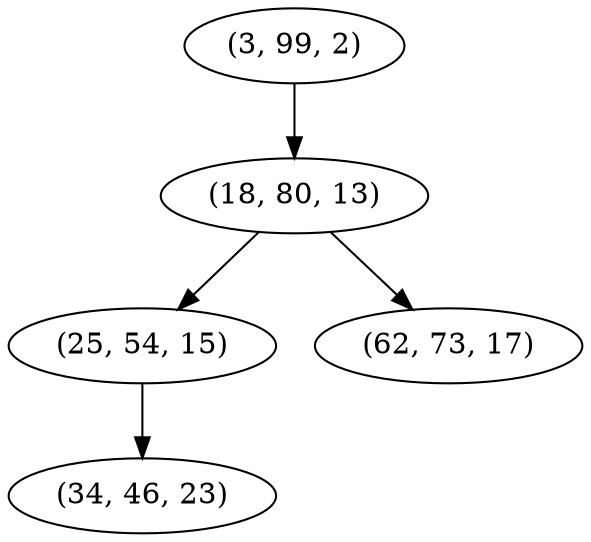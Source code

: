 digraph tree {
    "(3, 99, 2)";
    "(18, 80, 13)";
    "(25, 54, 15)";
    "(34, 46, 23)";
    "(62, 73, 17)";
    "(3, 99, 2)" -> "(18, 80, 13)";
    "(18, 80, 13)" -> "(25, 54, 15)";
    "(18, 80, 13)" -> "(62, 73, 17)";
    "(25, 54, 15)" -> "(34, 46, 23)";
}
